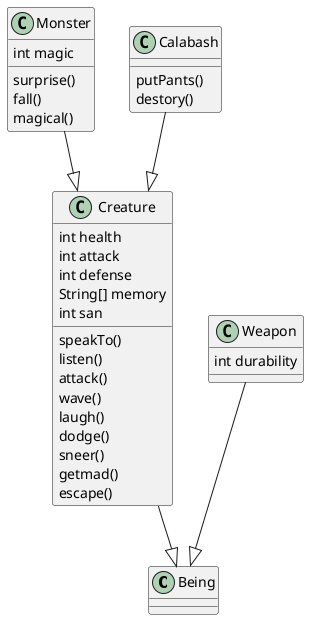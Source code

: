 @startuml

class Being
class Creature {

    int health
    int attack
    int defense
    String[] memory
    int san

    speakTo()
    listen()
    attack()
    wave()
    laugh()
    dodge()
    sneer()
    getmad()
    escape()
}

class Monster{
    int magic

    surprise()
    fall()
    magical()
}

class Weapon{
    int durability
}

class Calabash{
    putPants()
    destory()
}
Creature --|> Being
Monster --|> Creature
Calabash --|> Creature
Weapon --|> Being

@enduml